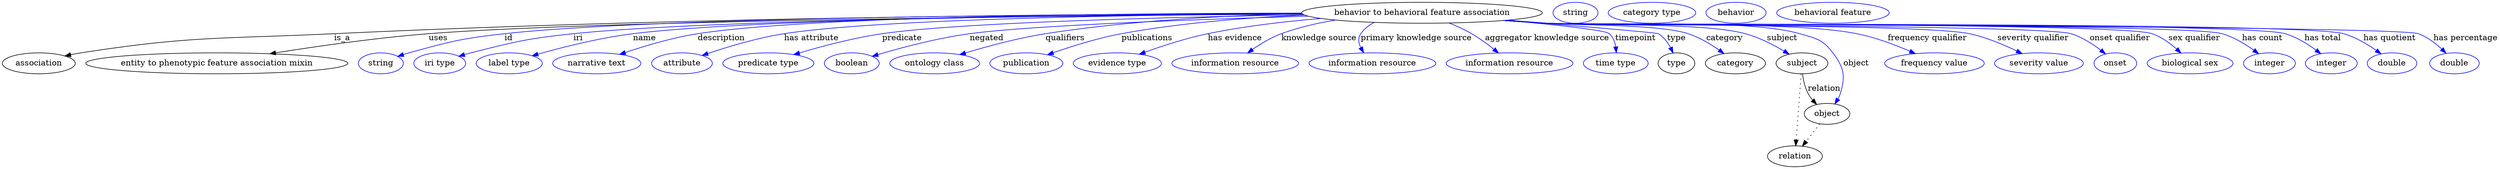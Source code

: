 digraph {
	graph [bb="0,0,4272.4,283"];
	node [label="\N"];
	"behavior to behavioral feature association"	[height=0.5,
		label="behavior to behavioral feature association",
		pos="2430.4,265",
		width=5.7231];
	association	[height=0.5,
		pos="62.394,178",
		width=1.7332];
	"behavior to behavioral feature association" -> association	[label=is_a,
		lp="582.39,221.5",
		pos="e,107.12,190.7 2224.7,263.97 1881.3,263.05 1169.7,257.49 568.39,229 375.17,219.85 325.55,225.65 134.39,196 128.7,195.12 122.8,194.02 \
116.92,192.82"];
	"entity to phenotypic feature association mixin"	[height=0.5,
		pos="367.39,178",
		width=6.2286];
	"behavior to behavioral feature association" -> "entity to phenotypic feature association mixin"	[label=uses,
		lp="746.89,221.5",
		pos="e,458.08,194.47 2225.7,262.77 1839.1,259.95 1014.8,251.44 730.39,229 641.36,221.98 540.8,207.62 468.14,196.08"];
	id	[color=blue,
		height=0.5,
		label=string,
		pos="648.39,178",
		width=1.0652];
	"behavior to behavioral feature association" -> id	[color=blue,
		label=id,
		lp="867.39,221.5",
		pos="e,677.37,190.01 2224.6,263.92 1860.9,263.02 1118.3,257.6 860.39,229 786.5,220.81 768.06,215.79 696.39,196 693.28,195.14 690.08,194.18 \
686.89,193.17",
		style=solid];
	iri	[color=blue,
		height=0.5,
		label="iri type",
		pos="749.39,178",
		width=1.2277];
	"behavior to behavioral feature association" -> iri	[color=blue,
		label=iri,
		lp="985.39,221.5",
		pos="e,782.01,190.16 2225.2,263.16 1883.6,261.08 1212.8,253.86 977.39,229 898.68,220.69 879.11,215.46 802.39,196 798.97,195.13 795.43,\
194.16 791.9,193.14",
		style=solid];
	name	[color=blue,
		height=0.5,
		label="label type",
		pos="868.39,178",
		width=1.5707];
	"behavior to behavioral feature association" -> name	[color=blue,
		label=name,
		lp="1099.4,221.5",
		pos="e,907.6,190.98 2224.7,263.65 1902.7,262.25 1294.4,255.99 1079.4,229 1023,221.93 959.8,205.82 917.38,193.79",
		style=solid];
	description	[color=blue,
		height=0.5,
		label="narrative text",
		pos="1018.4,178",
		width=2.0943];
	"behavior to behavioral feature association" -> description	[color=blue,
		label=description,
		lp="1229.9,221.5",
		pos="e,1057.5,193.55 2224.1,264.57 1924.2,264.3 1382.3,259.41 1189.4,229 1147.3,222.36 1100.9,208.37 1067.1,196.87",
		style=solid];
	"has attribute"	[color=blue,
		height=0.5,
		label=attribute,
		pos="1163.4,178",
		width=1.4443];
	"behavior to behavioral feature association" -> "has attribute"	[color=blue,
		label="has attribute",
		lp="1384.4,221.5",
		pos="e,1197.8,191.64 2225,263.48 1956.8,261.75 1502.4,254.93 1337.4,229 1292.3,221.91 1242.4,206.79 1207.6,195.02",
		style=solid];
	predicate	[color=blue,
		height=0.5,
		label="predicate type",
		pos="1311.4,178",
		width=2.1665];
	"behavior to behavioral feature association" -> predicate	[color=blue,
		label=predicate,
		lp="1539.4,221.5",
		pos="e,1354.8,193.03 2228.3,261.41 1999,257.57 1639.6,248.6 1505.4,229 1457.1,221.94 1403.4,207.58 1364.7,196.05",
		style=solid];
	negated	[color=blue,
		height=0.5,
		label=boolean,
		pos="1454.4,178",
		width=1.2999];
	"behavior to behavioral feature association" -> negated	[color=blue,
		label=negated,
		lp="1684.4,221.5",
		pos="e,1489.2,190.13 2235.2,259.13 2043,253.62 1763.1,243.49 1655.4,229 1600.7,221.64 1539.3,205.13 1499,193.09",
		style=solid];
	qualifiers	[color=blue,
		height=0.5,
		label="ontology class",
		pos="1595.4,178",
		width=2.1304];
	"behavior to behavioral feature association" -> qualifiers	[color=blue,
		label=qualifiers,
		lp="1818.9,221.5",
		pos="e,1638.3,192.95 2224.9,263.46 2097.6,260.5 1931.2,251.9 1785.4,229 1738.2,221.59 1685.8,207.33 1648,195.93",
		style=solid];
	publications	[color=blue,
		height=0.5,
		label=publication,
		pos="1752.4,178",
		width=1.7332];
	"behavior to behavioral feature association" -> publications	[color=blue,
		label=publications,
		lp="1959.4,221.5",
		pos="e,1788.7,192.77 2229.1,261.02 2133.4,256.89 2017.8,247.93 1915.4,229 1875,221.54 1830.6,207.49 1798.3,196.18",
		style=solid];
	"has evidence"	[color=blue,
		height=0.5,
		label="evidence type",
		pos="1908.4,178",
		width=2.0943];
	"behavior to behavioral feature association" -> "has evidence"	[color=blue,
		label="has evidence",
		lp="2109.9,221.5",
		pos="e,1946,193.67 2257,255.22 2195.4,250.07 2125.9,241.91 2063.4,229 2026.4,221.37 1985.8,208.09 1955.5,197.14",
		style=solid];
	"knowledge source"	[color=blue,
		height=0.5,
		label="information resource",
		pos="2110.4,178",
		width=3.015];
	"behavior to behavioral feature association" -> "knowledge source"	[color=blue,
		label="knowledge source",
		lp="2253.9,221.5",
		pos="e,2131.6,195.88 2282,252.43 2250.8,247.25 2218.5,239.78 2189.4,229 2171.9,222.52 2154.1,211.76 2139.9,201.87",
		style=solid];
	"primary knowledge source"	[color=blue,
		height=0.5,
		label="information resource",
		pos="2345.4,178",
		width=3.015];
	"behavior to behavioral feature association" -> "primary knowledge source"	[color=blue,
		label="primary knowledge source",
		lp="2420.4,221.5",
		pos="e,2330.5,196.25 2348.3,248.46 2339.3,243.6 2331.3,237.26 2325.4,229 2320.2,221.84 2321.6,213.15 2325.4,205.04",
		style=solid];
	"aggregator knowledge source"	[color=blue,
		height=0.5,
		label="information resource",
		pos="2580.4,178",
		width=3.015];
	"behavior to behavioral feature association" -> "aggregator knowledge source"	[color=blue,
		label="aggregator knowledge source",
		lp="2644.9,221.5",
		pos="e,2561.4,195.75 2476.9,247.45 2489.7,242.2 2503.4,235.94 2515.4,229 2528.7,221.33 2542.3,211.25 2553.6,202.15",
		style=solid];
	timepoint	[color=blue,
		height=0.5,
		label="time type",
		pos="2762.4,178",
		width=1.5346];
	"behavior to behavioral feature association" -> timepoint	[color=blue,
		label=timepoint,
		lp="2796.4,221.5",
		pos="e,2763.3,196.34 2573.9,252.09 2656.1,244.64 2744.4,235.3 2751.4,229 2757.8,223.26 2760.9,214.72 2762.3,206.32",
		style=solid];
	type	[height=0.5,
		pos="2866.4,178",
		width=0.86659];
	"behavior to behavioral feature association" -> type	[color=blue,
		label=type,
		lp="2866.4,221.5",
		pos="e,2860.6,195.88 2575.5,252.21 2690.5,242.75 2832.5,230.75 2835.4,229 2844.4,223.44 2851.2,214.16 2856.1,205.09",
		style=solid];
	category	[height=0.5,
		pos="2967.4,178",
		width=1.4263];
	"behavior to behavioral feature association" -> category	[color=blue,
		label=category,
		lp="2948.9,221.5",
		pos="e,2947.8,194.88 2577,252.32 2599.9,250.52 2623.3,248.7 2645.4,247 2698.9,242.88 2835.3,245.58 2886.4,229 2905.4,222.82 2924.6,211.28 \
2939.5,200.84",
		style=solid];
	subject	[height=0.5,
		pos="3081.4,178",
		width=1.2277];
	"behavior to behavioral feature association" -> subject	[color=blue,
		label=subject,
		lp="3047.4,221.5",
		pos="e,3059.4,193.8 2574.3,252.1 2598.1,250.29 2622.4,248.52 2645.4,247 2720.7,242.03 2911.6,248.72 2984.4,229 3008,222.62 3032.4,209.98 \
3050.8,199.01",
		style=solid];
	object	[height=0.5,
		pos="3124.4,91",
		width=1.0832];
	"behavior to behavioral feature association" -> object	[color=blue,
		label=object,
		lp="3174.4,178",
		pos="e,3137.8,108.09 2572.9,251.98 2597.1,250.16 2621.9,248.42 2645.4,247 2741.3,241.21 2985.1,255.85 3077.4,229 3105.5,220.82 3116.9,\
219.46 3134.4,196 3153.1,170.99 3156.3,156.9 3147.4,127 3146.4,123.55 3144.9,120.13 3143.1,116.85",
		style=solid];
	"frequency qualifier"	[color=blue,
		height=0.5,
		label="frequency value",
		pos="3308.4,178",
		width=2.3651];
	"behavior to behavioral feature association" -> "frequency qualifier"	[color=blue,
		label="frequency qualifier",
		lp="3296.4,221.5",
		pos="e,3275.7,194.74 2572,251.89 2596.5,250.06 2621.7,248.34 2645.4,247 2763.1,240.35 3059.8,252.04 3175.4,229 3206.8,222.74 3240.6,209.95 \
3266.3,198.88",
		style=solid];
	"severity qualifier"	[color=blue,
		height=0.5,
		label="severity value",
		pos="3487.4,178",
		width=2.1123];
	"behavior to behavioral feature association" -> "severity qualifier"	[color=blue,
		label="severity qualifier",
		lp="3477.4,221.5",
		pos="e,3458.6,194.72 2570.8,251.8 2595.7,249.95 2621.3,248.25 2645.4,247 2725.6,242.83 3289.8,245.86 3368.4,229 3396.7,222.93 3426.7,\
210.25 3449.6,199.18",
		style=solid];
	"onset qualifier"	[color=blue,
		height=0.5,
		label=onset,
		pos="3617.4,178",
		width=1.011];
	"behavior to behavioral feature association" -> "onset qualifier"	[color=blue,
		label="onset qualifier",
		lp="3624.9,221.5",
		pos="e,3600.7,194.24 2570.3,251.74 2595.3,249.89 2621.1,248.2 2645.4,247 2695.2,244.53 3494.8,243.92 3542.4,229 3560.8,223.22 3578.9,\
211.4 3592.7,200.7",
		style=solid];
	"sex qualifier"	[color=blue,
		height=0.5,
		label="biological sex",
		pos="3745.4,178",
		width=2.0401];
	"behavior to behavioral feature association" -> "sex qualifier"	[color=blue,
		label="sex qualifier",
		lp="3752.4,221.5",
		pos="e,3729.8,195.7 2569.7,251.73 2594.9,249.87 2620.9,248.18 2645.4,247 2702.8,244.23 3626.1,247.99 3680.4,229 3696,223.54 3710.8,212.73 \
3722.4,202.56",
		style=solid];
	"has count"	[color=blue,
		height=0.5,
		label=integer,
		pos="3881.4,178",
		width=1.2277];
	"behavior to behavioral feature association" -> "has count"	[color=blue,
		label="has count",
		lp="3869.4,221.5",
		pos="e,3862.8,194.53 2569.7,251.69 2594.9,249.84 2620.9,248.16 2645.4,247 2709.5,243.97 3738.8,247 3800.4,229 3820,223.27 3839.6,211.4 \
3854.6,200.66",
		style=solid];
	"has total"	[color=blue,
		height=0.5,
		label=integer,
		pos="3987.4,178",
		width=1.2277];
	"behavior to behavioral feature association" -> "has total"	[color=blue,
		label="has total",
		lp="3972.9,221.5",
		pos="e,3969.4,194.53 2569.4,251.69 2594.7,249.83 2620.8,248.15 2645.4,247 2715.5,243.73 3841.1,249.02 3908.4,229 3927.6,223.27 3946.7,\
211.4 3961.3,200.67",
		style=solid];
	"has quotient"	[color=blue,
		height=0.5,
		label=double,
		pos="4091.4,178",
		width=1.1735];
	"behavior to behavioral feature association" -> "has quotient"	[color=blue,
		label="has quotient",
		lp="4087.4,221.5",
		pos="e,4072.6,194.3 2569.1,251.69 2594.5,249.82 2620.7,248.14 2645.4,247 2721,243.51 3935.6,249.76 4008.4,229 4028.5,223.26 4048.7,211.27 \
4064.2,200.47",
		style=solid];
	"has percentage"	[color=blue,
		height=0.5,
		label=double,
		pos="4198.4,178",
		width=1.1735];
	"behavior to behavioral feature association" -> "has percentage"	[color=blue,
		label="has percentage",
		lp="4217.4,221.5",
		pos="e,4183.9,195.47 2569.1,251.66 2594.5,249.8 2620.7,248.12 2645.4,247 2686.8,245.12 4097.4,243.02 4136.4,229 4151.5,223.58 4165.6,\
212.82 4176.6,202.67",
		style=solid];
	association_type	[color=blue,
		height=0.5,
		label=string,
		pos="2692.4,265",
		width=1.0652];
	association_category	[color=blue,
		height=0.5,
		label="category type",
		pos="2823.4,265",
		width=2.0762];
	subject -> object	[label=relation,
		lp="3119.4,134.5",
		pos="e,3106.5,107.23 3082.5,159.55 3083.7,149.57 3086.2,137.07 3091.4,127 3093.6,122.68 3096.5,118.52 3099.7,114.66"];
	relation	[height=0.5,
		pos="3069.4,18",
		width=1.2999];
	subject -> relation	[pos="e,3070.7,36.188 3080.1,159.79 3078,132.48 3074,78.994 3071.5,46.38",
		style=dotted];
	"behavior to behavioral feature association_subject"	[color=blue,
		height=0.5,
		label=behavior,
		pos="2967.4,265",
		width=1.4263];
	object -> relation	[pos="e,3082.2,35.54 3111.9,73.889 3105,64.939 3096.2,53.617 3088.4,43.584",
		style=dotted];
	"behavior to behavioral feature association_object"	[color=blue,
		height=0.5,
		label="behavioral feature",
		pos="3133.4,265",
		width=2.672];
}

